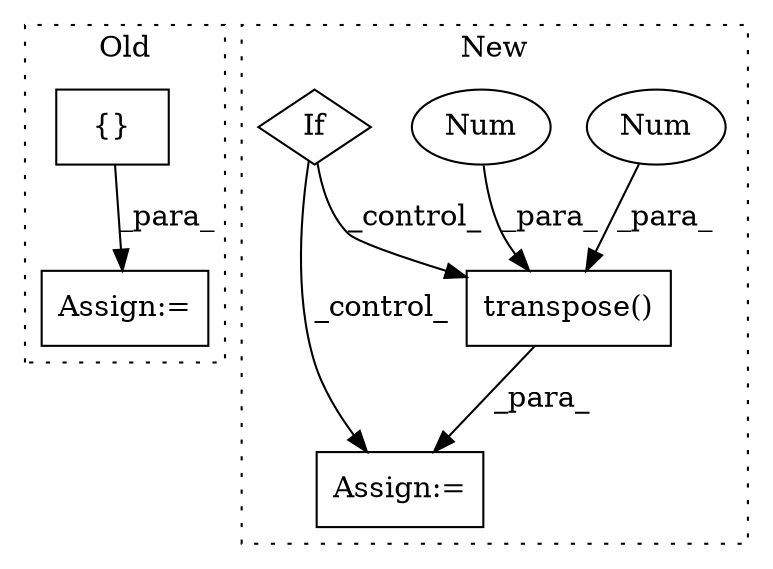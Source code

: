 digraph G {
subgraph cluster0 {
1 [label="{}" a="59" s="26917,26917" l="2,1" shape="box"];
6 [label="Assign:=" a="68" s="26914" l="3" shape="box"];
label = "Old";
style="dotted";
}
subgraph cluster1 {
2 [label="transpose()" a="75" s="27445,27519" l="17,1" shape="box"];
3 [label="Num" a="76" s="27517" l="2" shape="ellipse"];
4 [label="Num" a="76" s="27513" l="2" shape="ellipse"];
5 [label="Assign:=" a="68" s="27442" l="3" shape="box"];
7 [label="If" a="96" s="26873" l="3" shape="diamond"];
label = "New";
style="dotted";
}
1 -> 6 [label="_para_"];
2 -> 5 [label="_para_"];
3 -> 2 [label="_para_"];
4 -> 2 [label="_para_"];
7 -> 5 [label="_control_"];
7 -> 2 [label="_control_"];
}